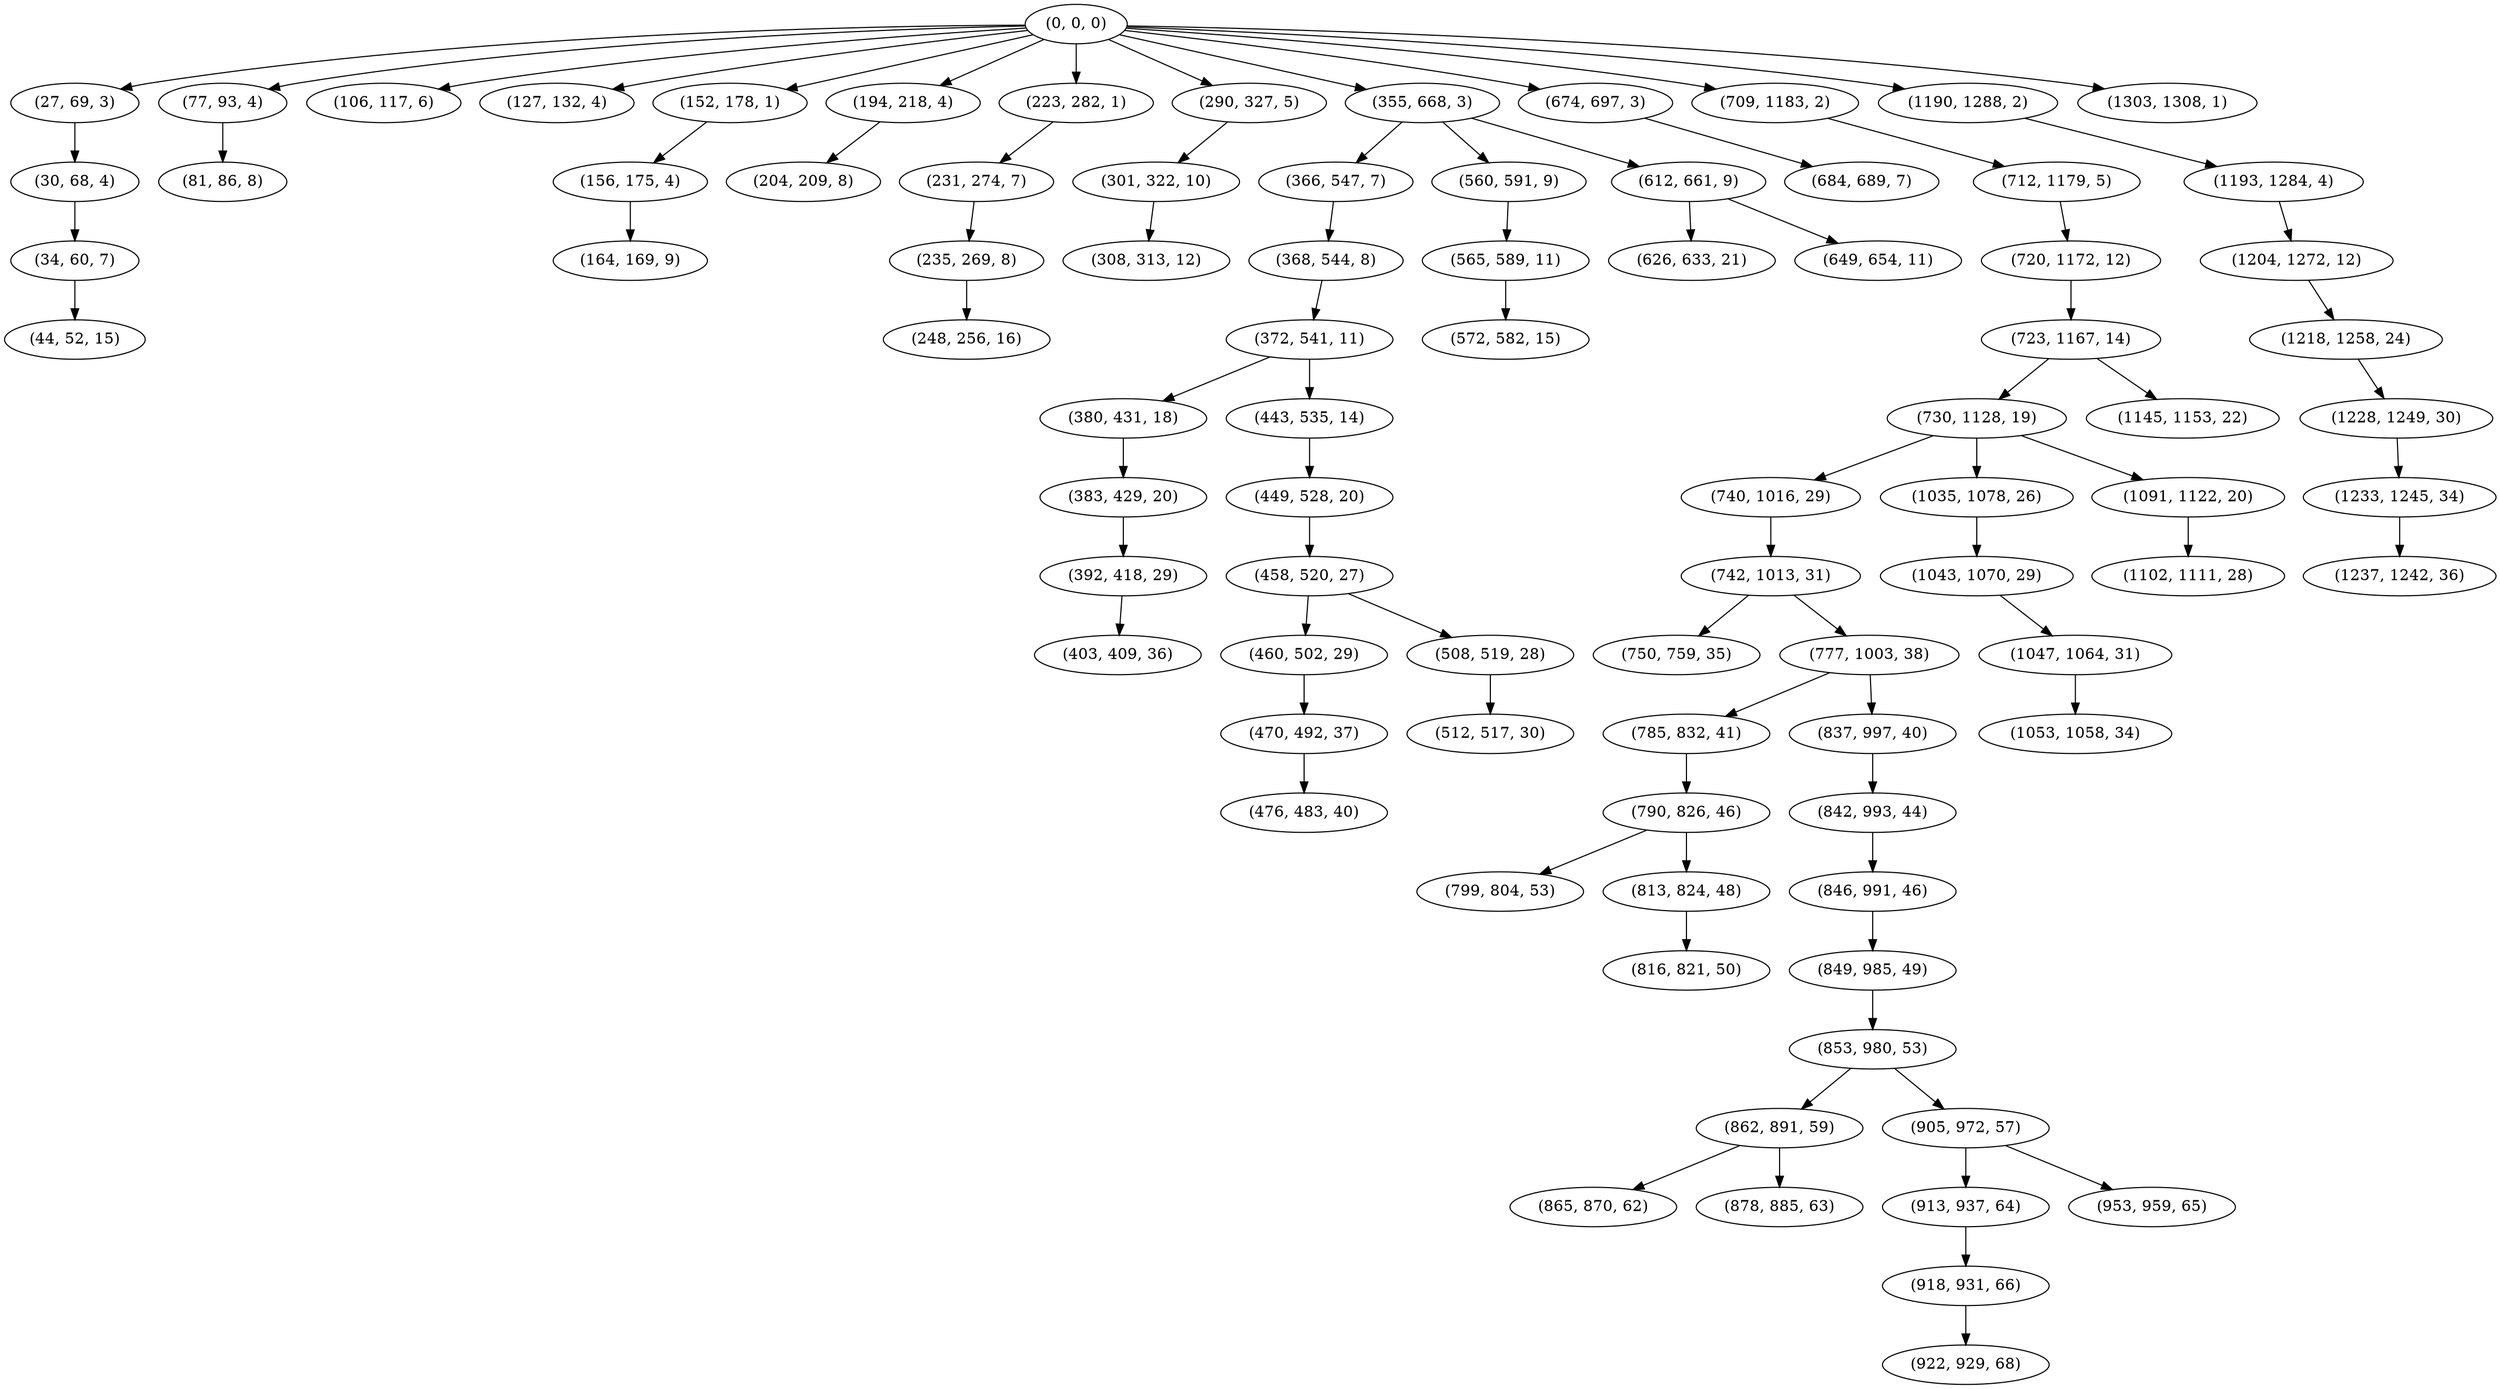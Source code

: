 digraph tree {
    "(0, 0, 0)";
    "(27, 69, 3)";
    "(30, 68, 4)";
    "(34, 60, 7)";
    "(44, 52, 15)";
    "(77, 93, 4)";
    "(81, 86, 8)";
    "(106, 117, 6)";
    "(127, 132, 4)";
    "(152, 178, 1)";
    "(156, 175, 4)";
    "(164, 169, 9)";
    "(194, 218, 4)";
    "(204, 209, 8)";
    "(223, 282, 1)";
    "(231, 274, 7)";
    "(235, 269, 8)";
    "(248, 256, 16)";
    "(290, 327, 5)";
    "(301, 322, 10)";
    "(308, 313, 12)";
    "(355, 668, 3)";
    "(366, 547, 7)";
    "(368, 544, 8)";
    "(372, 541, 11)";
    "(380, 431, 18)";
    "(383, 429, 20)";
    "(392, 418, 29)";
    "(403, 409, 36)";
    "(443, 535, 14)";
    "(449, 528, 20)";
    "(458, 520, 27)";
    "(460, 502, 29)";
    "(470, 492, 37)";
    "(476, 483, 40)";
    "(508, 519, 28)";
    "(512, 517, 30)";
    "(560, 591, 9)";
    "(565, 589, 11)";
    "(572, 582, 15)";
    "(612, 661, 9)";
    "(626, 633, 21)";
    "(649, 654, 11)";
    "(674, 697, 3)";
    "(684, 689, 7)";
    "(709, 1183, 2)";
    "(712, 1179, 5)";
    "(720, 1172, 12)";
    "(723, 1167, 14)";
    "(730, 1128, 19)";
    "(740, 1016, 29)";
    "(742, 1013, 31)";
    "(750, 759, 35)";
    "(777, 1003, 38)";
    "(785, 832, 41)";
    "(790, 826, 46)";
    "(799, 804, 53)";
    "(813, 824, 48)";
    "(816, 821, 50)";
    "(837, 997, 40)";
    "(842, 993, 44)";
    "(846, 991, 46)";
    "(849, 985, 49)";
    "(853, 980, 53)";
    "(862, 891, 59)";
    "(865, 870, 62)";
    "(878, 885, 63)";
    "(905, 972, 57)";
    "(913, 937, 64)";
    "(918, 931, 66)";
    "(922, 929, 68)";
    "(953, 959, 65)";
    "(1035, 1078, 26)";
    "(1043, 1070, 29)";
    "(1047, 1064, 31)";
    "(1053, 1058, 34)";
    "(1091, 1122, 20)";
    "(1102, 1111, 28)";
    "(1145, 1153, 22)";
    "(1190, 1288, 2)";
    "(1193, 1284, 4)";
    "(1204, 1272, 12)";
    "(1218, 1258, 24)";
    "(1228, 1249, 30)";
    "(1233, 1245, 34)";
    "(1237, 1242, 36)";
    "(1303, 1308, 1)";
    "(0, 0, 0)" -> "(27, 69, 3)";
    "(0, 0, 0)" -> "(77, 93, 4)";
    "(0, 0, 0)" -> "(106, 117, 6)";
    "(0, 0, 0)" -> "(127, 132, 4)";
    "(0, 0, 0)" -> "(152, 178, 1)";
    "(0, 0, 0)" -> "(194, 218, 4)";
    "(0, 0, 0)" -> "(223, 282, 1)";
    "(0, 0, 0)" -> "(290, 327, 5)";
    "(0, 0, 0)" -> "(355, 668, 3)";
    "(0, 0, 0)" -> "(674, 697, 3)";
    "(0, 0, 0)" -> "(709, 1183, 2)";
    "(0, 0, 0)" -> "(1190, 1288, 2)";
    "(0, 0, 0)" -> "(1303, 1308, 1)";
    "(27, 69, 3)" -> "(30, 68, 4)";
    "(30, 68, 4)" -> "(34, 60, 7)";
    "(34, 60, 7)" -> "(44, 52, 15)";
    "(77, 93, 4)" -> "(81, 86, 8)";
    "(152, 178, 1)" -> "(156, 175, 4)";
    "(156, 175, 4)" -> "(164, 169, 9)";
    "(194, 218, 4)" -> "(204, 209, 8)";
    "(223, 282, 1)" -> "(231, 274, 7)";
    "(231, 274, 7)" -> "(235, 269, 8)";
    "(235, 269, 8)" -> "(248, 256, 16)";
    "(290, 327, 5)" -> "(301, 322, 10)";
    "(301, 322, 10)" -> "(308, 313, 12)";
    "(355, 668, 3)" -> "(366, 547, 7)";
    "(355, 668, 3)" -> "(560, 591, 9)";
    "(355, 668, 3)" -> "(612, 661, 9)";
    "(366, 547, 7)" -> "(368, 544, 8)";
    "(368, 544, 8)" -> "(372, 541, 11)";
    "(372, 541, 11)" -> "(380, 431, 18)";
    "(372, 541, 11)" -> "(443, 535, 14)";
    "(380, 431, 18)" -> "(383, 429, 20)";
    "(383, 429, 20)" -> "(392, 418, 29)";
    "(392, 418, 29)" -> "(403, 409, 36)";
    "(443, 535, 14)" -> "(449, 528, 20)";
    "(449, 528, 20)" -> "(458, 520, 27)";
    "(458, 520, 27)" -> "(460, 502, 29)";
    "(458, 520, 27)" -> "(508, 519, 28)";
    "(460, 502, 29)" -> "(470, 492, 37)";
    "(470, 492, 37)" -> "(476, 483, 40)";
    "(508, 519, 28)" -> "(512, 517, 30)";
    "(560, 591, 9)" -> "(565, 589, 11)";
    "(565, 589, 11)" -> "(572, 582, 15)";
    "(612, 661, 9)" -> "(626, 633, 21)";
    "(612, 661, 9)" -> "(649, 654, 11)";
    "(674, 697, 3)" -> "(684, 689, 7)";
    "(709, 1183, 2)" -> "(712, 1179, 5)";
    "(712, 1179, 5)" -> "(720, 1172, 12)";
    "(720, 1172, 12)" -> "(723, 1167, 14)";
    "(723, 1167, 14)" -> "(730, 1128, 19)";
    "(723, 1167, 14)" -> "(1145, 1153, 22)";
    "(730, 1128, 19)" -> "(740, 1016, 29)";
    "(730, 1128, 19)" -> "(1035, 1078, 26)";
    "(730, 1128, 19)" -> "(1091, 1122, 20)";
    "(740, 1016, 29)" -> "(742, 1013, 31)";
    "(742, 1013, 31)" -> "(750, 759, 35)";
    "(742, 1013, 31)" -> "(777, 1003, 38)";
    "(777, 1003, 38)" -> "(785, 832, 41)";
    "(777, 1003, 38)" -> "(837, 997, 40)";
    "(785, 832, 41)" -> "(790, 826, 46)";
    "(790, 826, 46)" -> "(799, 804, 53)";
    "(790, 826, 46)" -> "(813, 824, 48)";
    "(813, 824, 48)" -> "(816, 821, 50)";
    "(837, 997, 40)" -> "(842, 993, 44)";
    "(842, 993, 44)" -> "(846, 991, 46)";
    "(846, 991, 46)" -> "(849, 985, 49)";
    "(849, 985, 49)" -> "(853, 980, 53)";
    "(853, 980, 53)" -> "(862, 891, 59)";
    "(853, 980, 53)" -> "(905, 972, 57)";
    "(862, 891, 59)" -> "(865, 870, 62)";
    "(862, 891, 59)" -> "(878, 885, 63)";
    "(905, 972, 57)" -> "(913, 937, 64)";
    "(905, 972, 57)" -> "(953, 959, 65)";
    "(913, 937, 64)" -> "(918, 931, 66)";
    "(918, 931, 66)" -> "(922, 929, 68)";
    "(1035, 1078, 26)" -> "(1043, 1070, 29)";
    "(1043, 1070, 29)" -> "(1047, 1064, 31)";
    "(1047, 1064, 31)" -> "(1053, 1058, 34)";
    "(1091, 1122, 20)" -> "(1102, 1111, 28)";
    "(1190, 1288, 2)" -> "(1193, 1284, 4)";
    "(1193, 1284, 4)" -> "(1204, 1272, 12)";
    "(1204, 1272, 12)" -> "(1218, 1258, 24)";
    "(1218, 1258, 24)" -> "(1228, 1249, 30)";
    "(1228, 1249, 30)" -> "(1233, 1245, 34)";
    "(1233, 1245, 34)" -> "(1237, 1242, 36)";
}
